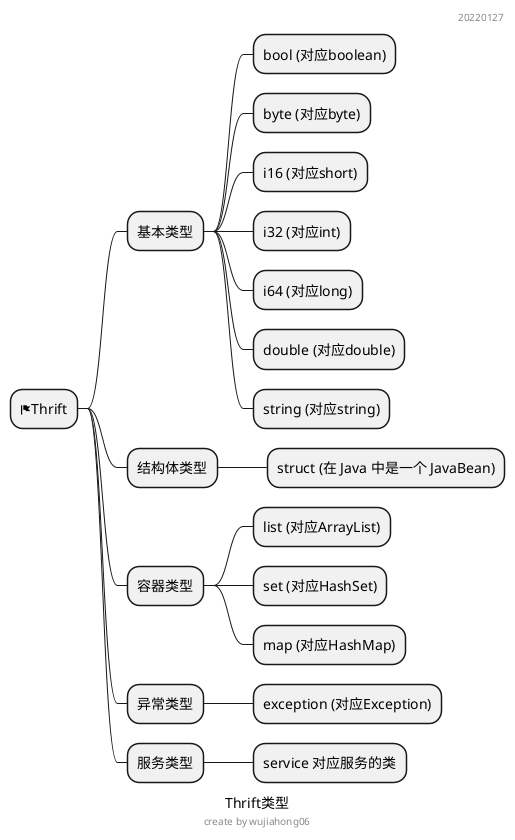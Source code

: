 @startmindmap
'https://plantuml.com/mindmap-diagram

caption Thrift类型
'title My super title

* <&flag>Thrift
** 基本类型
*** bool (对应boolean)
*** byte (对应byte)
*** i16 (对应short)
*** i32 (对应int)
*** i64 (对应long)
*** double (对应double)
*** string (对应string)

** 结构体类型
*** struct (在 Java 中是一个 JavaBean)
** 容器类型
*** list (对应ArrayList)
*** set (对应HashSet)
*** map (对应HashMap)
** 异常类型
*** exception (对应Exception)
** 服务类型
*** service 对应服务的类

header
20220127
endheader

center footer create by wujiahong06

@endmindmap

